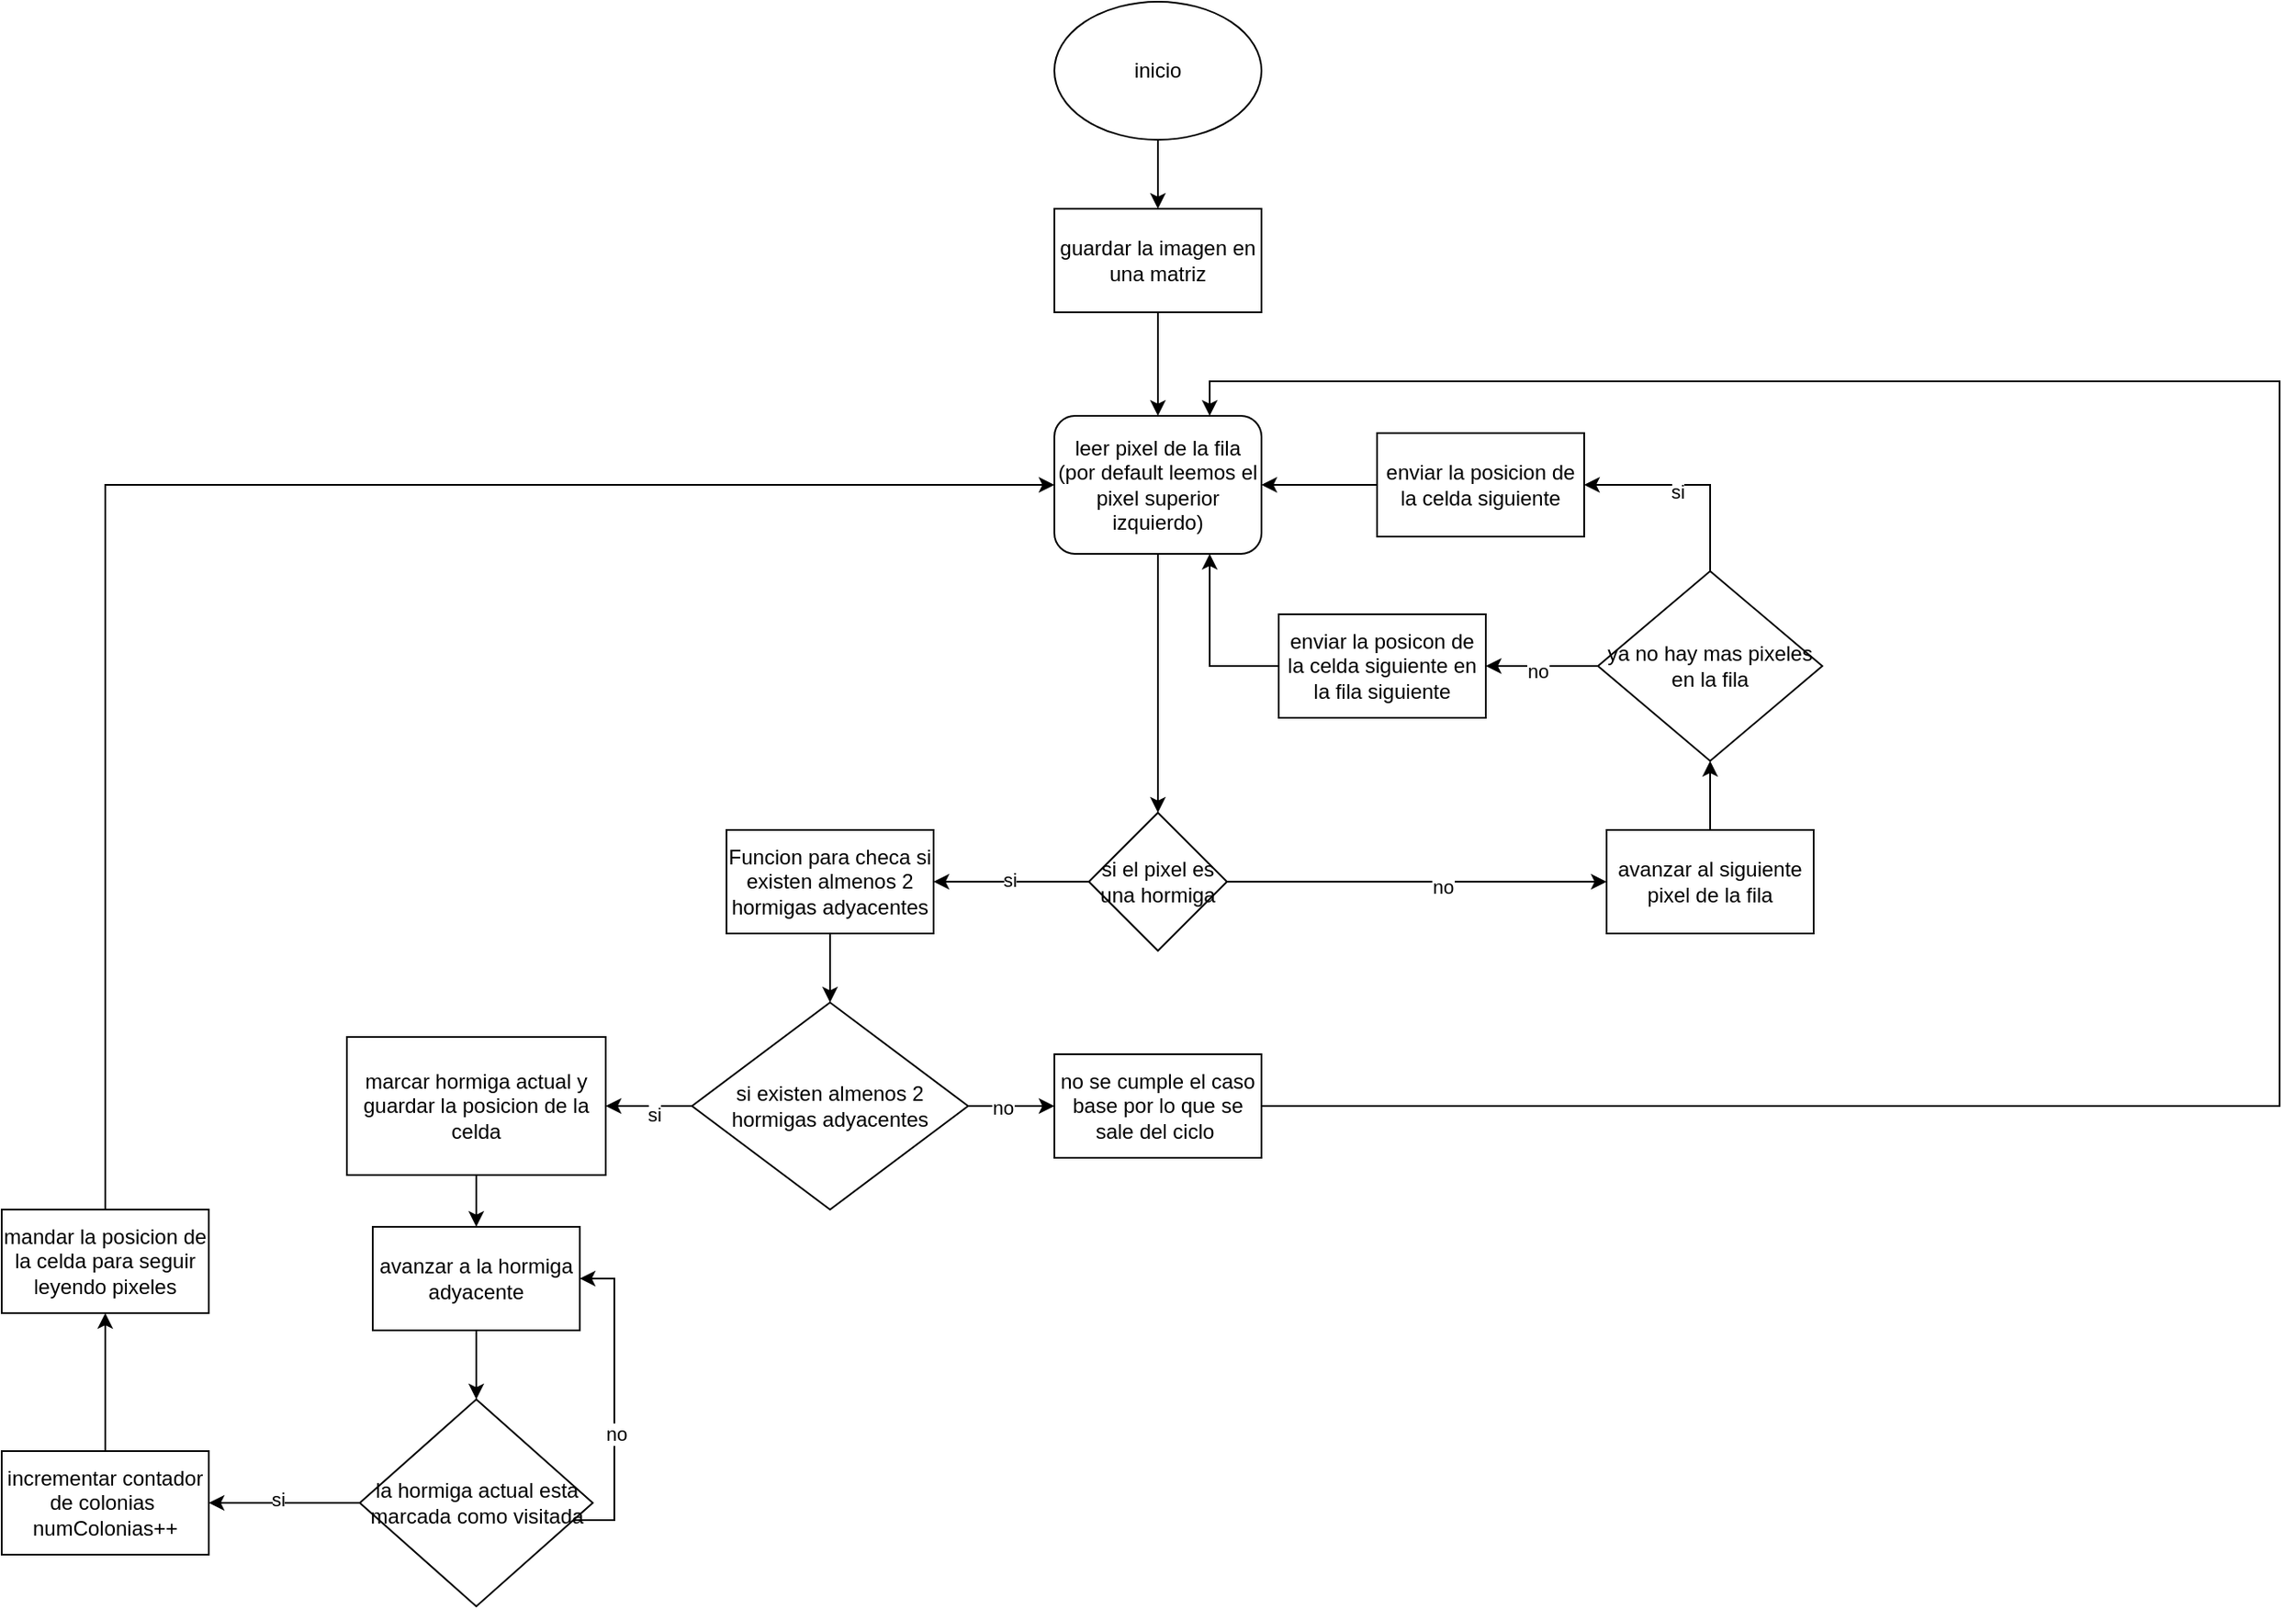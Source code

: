 <mxfile version="24.2.5" type="device">
  <diagram name="Página-1" id="k8SRbvuuJtDTX7YpUjY6">
    <mxGraphModel dx="1985" dy="1666" grid="1" gridSize="10" guides="1" tooltips="1" connect="1" arrows="1" fold="1" page="1" pageScale="1" pageWidth="827" pageHeight="1169" math="0" shadow="0">
      <root>
        <mxCell id="0" />
        <mxCell id="1" parent="0" />
        <mxCell id="7mQIVS82M3w3h_FPMuD1-3" value="" style="edgeStyle=orthogonalEdgeStyle;rounded=0;orthogonalLoop=1;jettySize=auto;html=1;" edge="1" parent="1" source="7mQIVS82M3w3h_FPMuD1-1" target="7mQIVS82M3w3h_FPMuD1-2">
          <mxGeometry relative="1" as="geometry" />
        </mxCell>
        <mxCell id="7mQIVS82M3w3h_FPMuD1-1" value="inicio" style="ellipse;whiteSpace=wrap;html=1;" vertex="1" parent="1">
          <mxGeometry x="520" y="-50" width="120" height="80" as="geometry" />
        </mxCell>
        <mxCell id="7mQIVS82M3w3h_FPMuD1-5" value="" style="edgeStyle=orthogonalEdgeStyle;rounded=0;orthogonalLoop=1;jettySize=auto;html=1;entryX=0.5;entryY=0;entryDx=0;entryDy=0;" edge="1" parent="1" source="7mQIVS82M3w3h_FPMuD1-2" target="7mQIVS82M3w3h_FPMuD1-42">
          <mxGeometry relative="1" as="geometry">
            <mxPoint x="580" y="100" as="targetPoint" />
          </mxGeometry>
        </mxCell>
        <mxCell id="7mQIVS82M3w3h_FPMuD1-2" value="guardar la imagen en una matriz" style="whiteSpace=wrap;html=1;" vertex="1" parent="1">
          <mxGeometry x="520" y="70" width="120" height="60" as="geometry" />
        </mxCell>
        <mxCell id="7mQIVS82M3w3h_FPMuD1-11" value="" style="edgeStyle=orthogonalEdgeStyle;rounded=0;orthogonalLoop=1;jettySize=auto;html=1;" edge="1" parent="1" source="7mQIVS82M3w3h_FPMuD1-8" target="7mQIVS82M3w3h_FPMuD1-10">
          <mxGeometry relative="1" as="geometry" />
        </mxCell>
        <mxCell id="7mQIVS82M3w3h_FPMuD1-12" value="si" style="edgeLabel;html=1;align=center;verticalAlign=middle;resizable=0;points=[];" vertex="1" connectable="0" parent="7mQIVS82M3w3h_FPMuD1-11">
          <mxGeometry x="0.033" y="-1" relative="1" as="geometry">
            <mxPoint as="offset" />
          </mxGeometry>
        </mxCell>
        <mxCell id="7mQIVS82M3w3h_FPMuD1-14" value="" style="edgeStyle=orthogonalEdgeStyle;rounded=0;orthogonalLoop=1;jettySize=auto;html=1;" edge="1" parent="1" source="7mQIVS82M3w3h_FPMuD1-8" target="7mQIVS82M3w3h_FPMuD1-13">
          <mxGeometry relative="1" as="geometry" />
        </mxCell>
        <mxCell id="7mQIVS82M3w3h_FPMuD1-54" value="no" style="edgeLabel;html=1;align=center;verticalAlign=middle;resizable=0;points=[];" vertex="1" connectable="0" parent="7mQIVS82M3w3h_FPMuD1-14">
          <mxGeometry x="0.137" y="-3" relative="1" as="geometry">
            <mxPoint as="offset" />
          </mxGeometry>
        </mxCell>
        <mxCell id="7mQIVS82M3w3h_FPMuD1-8" value="si el pixel es una hormiga" style="rhombus;whiteSpace=wrap;html=1;" vertex="1" parent="1">
          <mxGeometry x="540" y="420" width="80" height="80" as="geometry" />
        </mxCell>
        <mxCell id="7mQIVS82M3w3h_FPMuD1-17" value="" style="edgeStyle=orthogonalEdgeStyle;rounded=0;orthogonalLoop=1;jettySize=auto;html=1;" edge="1" parent="1" source="7mQIVS82M3w3h_FPMuD1-10" target="7mQIVS82M3w3h_FPMuD1-16">
          <mxGeometry relative="1" as="geometry" />
        </mxCell>
        <mxCell id="7mQIVS82M3w3h_FPMuD1-10" value="Funcion para checa si existen almenos 2 hormigas adyacentes" style="whiteSpace=wrap;html=1;" vertex="1" parent="1">
          <mxGeometry x="330" y="430" width="120" height="60" as="geometry" />
        </mxCell>
        <mxCell id="7mQIVS82M3w3h_FPMuD1-41" value="" style="edgeStyle=orthogonalEdgeStyle;rounded=0;orthogonalLoop=1;jettySize=auto;html=1;" edge="1" parent="1" source="7mQIVS82M3w3h_FPMuD1-13" target="7mQIVS82M3w3h_FPMuD1-40">
          <mxGeometry relative="1" as="geometry" />
        </mxCell>
        <mxCell id="7mQIVS82M3w3h_FPMuD1-13" value="avanzar al siguiente pixel de la fila" style="whiteSpace=wrap;html=1;" vertex="1" parent="1">
          <mxGeometry x="840" y="430" width="120" height="60" as="geometry" />
        </mxCell>
        <mxCell id="7mQIVS82M3w3h_FPMuD1-19" value="" style="edgeStyle=orthogonalEdgeStyle;rounded=0;orthogonalLoop=1;jettySize=auto;html=1;" edge="1" parent="1" source="7mQIVS82M3w3h_FPMuD1-16" target="7mQIVS82M3w3h_FPMuD1-18">
          <mxGeometry relative="1" as="geometry" />
        </mxCell>
        <mxCell id="7mQIVS82M3w3h_FPMuD1-20" value="si" style="edgeLabel;html=1;align=center;verticalAlign=middle;resizable=0;points=[];" vertex="1" connectable="0" parent="7mQIVS82M3w3h_FPMuD1-19">
          <mxGeometry x="-0.12" y="5" relative="1" as="geometry">
            <mxPoint as="offset" />
          </mxGeometry>
        </mxCell>
        <mxCell id="7mQIVS82M3w3h_FPMuD1-22" value="" style="edgeStyle=orthogonalEdgeStyle;rounded=0;orthogonalLoop=1;jettySize=auto;html=1;" edge="1" parent="1" source="7mQIVS82M3w3h_FPMuD1-16" target="7mQIVS82M3w3h_FPMuD1-21">
          <mxGeometry relative="1" as="geometry" />
        </mxCell>
        <mxCell id="7mQIVS82M3w3h_FPMuD1-25" value="no" style="edgeLabel;html=1;align=center;verticalAlign=middle;resizable=0;points=[];" vertex="1" connectable="0" parent="7mQIVS82M3w3h_FPMuD1-22">
          <mxGeometry x="-0.213" y="-1" relative="1" as="geometry">
            <mxPoint as="offset" />
          </mxGeometry>
        </mxCell>
        <mxCell id="7mQIVS82M3w3h_FPMuD1-16" value="si existen almenos 2 hormigas adyacentes" style="rhombus;whiteSpace=wrap;html=1;" vertex="1" parent="1">
          <mxGeometry x="310" y="530" width="160" height="120" as="geometry" />
        </mxCell>
        <mxCell id="7mQIVS82M3w3h_FPMuD1-37" value="" style="edgeStyle=orthogonalEdgeStyle;rounded=0;orthogonalLoop=1;jettySize=auto;html=1;" edge="1" parent="1" source="7mQIVS82M3w3h_FPMuD1-18" target="7mQIVS82M3w3h_FPMuD1-36">
          <mxGeometry relative="1" as="geometry" />
        </mxCell>
        <mxCell id="7mQIVS82M3w3h_FPMuD1-18" value="marcar hormiga actual y guardar la posicion de la celda" style="whiteSpace=wrap;html=1;" vertex="1" parent="1">
          <mxGeometry x="110" y="550" width="150" height="80" as="geometry" />
        </mxCell>
        <mxCell id="7mQIVS82M3w3h_FPMuD1-49" style="edgeStyle=orthogonalEdgeStyle;rounded=0;orthogonalLoop=1;jettySize=auto;html=1;entryX=0.75;entryY=0;entryDx=0;entryDy=0;" edge="1" parent="1" source="7mQIVS82M3w3h_FPMuD1-21" target="7mQIVS82M3w3h_FPMuD1-42">
          <mxGeometry relative="1" as="geometry">
            <Array as="points">
              <mxPoint x="1230" y="590" />
              <mxPoint x="1230" y="170" />
              <mxPoint x="610" y="170" />
            </Array>
          </mxGeometry>
        </mxCell>
        <mxCell id="7mQIVS82M3w3h_FPMuD1-21" value="no se cumple el caso base por lo que se sale del ciclo&amp;nbsp;" style="whiteSpace=wrap;html=1;" vertex="1" parent="1">
          <mxGeometry x="520" y="560" width="120" height="60" as="geometry" />
        </mxCell>
        <mxCell id="7mQIVS82M3w3h_FPMuD1-31" value="" style="edgeStyle=orthogonalEdgeStyle;rounded=0;orthogonalLoop=1;jettySize=auto;html=1;" edge="1" parent="1" source="7mQIVS82M3w3h_FPMuD1-28" target="7mQIVS82M3w3h_FPMuD1-30">
          <mxGeometry relative="1" as="geometry" />
        </mxCell>
        <mxCell id="7mQIVS82M3w3h_FPMuD1-32" value="si" style="edgeLabel;html=1;align=center;verticalAlign=middle;resizable=0;points=[];" vertex="1" connectable="0" parent="7mQIVS82M3w3h_FPMuD1-31">
          <mxGeometry x="0.101" y="-2" relative="1" as="geometry">
            <mxPoint as="offset" />
          </mxGeometry>
        </mxCell>
        <mxCell id="7mQIVS82M3w3h_FPMuD1-34" value="" style="edgeStyle=orthogonalEdgeStyle;rounded=0;orthogonalLoop=1;jettySize=auto;html=1;entryX=1;entryY=0.5;entryDx=0;entryDy=0;" edge="1" parent="1" source="7mQIVS82M3w3h_FPMuD1-28" target="7mQIVS82M3w3h_FPMuD1-36">
          <mxGeometry relative="1" as="geometry">
            <mxPoint x="340" y="830" as="targetPoint" />
            <Array as="points">
              <mxPoint x="265" y="830" />
              <mxPoint x="265" y="690" />
            </Array>
          </mxGeometry>
        </mxCell>
        <mxCell id="7mQIVS82M3w3h_FPMuD1-35" value="no" style="edgeLabel;html=1;align=center;verticalAlign=middle;resizable=0;points=[];" vertex="1" connectable="0" parent="7mQIVS82M3w3h_FPMuD1-34">
          <mxGeometry x="-0.196" y="-1" relative="1" as="geometry">
            <mxPoint as="offset" />
          </mxGeometry>
        </mxCell>
        <mxCell id="7mQIVS82M3w3h_FPMuD1-28" value="la hormiga actual esta marcada como visitada" style="rhombus;whiteSpace=wrap;html=1;" vertex="1" parent="1">
          <mxGeometry x="117.5" y="760" width="135" height="120" as="geometry" />
        </mxCell>
        <mxCell id="7mQIVS82M3w3h_FPMuD1-52" value="" style="edgeStyle=orthogonalEdgeStyle;rounded=0;orthogonalLoop=1;jettySize=auto;html=1;" edge="1" parent="1" source="7mQIVS82M3w3h_FPMuD1-30" target="7mQIVS82M3w3h_FPMuD1-51">
          <mxGeometry relative="1" as="geometry" />
        </mxCell>
        <mxCell id="7mQIVS82M3w3h_FPMuD1-30" value="incrementar contador de colonias&amp;nbsp;&lt;br&gt;numColonias++" style="whiteSpace=wrap;html=1;" vertex="1" parent="1">
          <mxGeometry x="-90" y="790" width="120" height="60" as="geometry" />
        </mxCell>
        <mxCell id="7mQIVS82M3w3h_FPMuD1-38" value="" style="edgeStyle=orthogonalEdgeStyle;rounded=0;orthogonalLoop=1;jettySize=auto;html=1;" edge="1" parent="1" source="7mQIVS82M3w3h_FPMuD1-36" target="7mQIVS82M3w3h_FPMuD1-28">
          <mxGeometry relative="1" as="geometry" />
        </mxCell>
        <mxCell id="7mQIVS82M3w3h_FPMuD1-36" value="avanzar a la hormiga adyacente" style="whiteSpace=wrap;html=1;" vertex="1" parent="1">
          <mxGeometry x="125" y="660" width="120" height="60" as="geometry" />
        </mxCell>
        <mxCell id="7mQIVS82M3w3h_FPMuD1-57" value="" style="edgeStyle=orthogonalEdgeStyle;rounded=0;orthogonalLoop=1;jettySize=auto;html=1;" edge="1" parent="1" source="7mQIVS82M3w3h_FPMuD1-40" target="7mQIVS82M3w3h_FPMuD1-56">
          <mxGeometry relative="1" as="geometry">
            <Array as="points">
              <mxPoint x="900" y="230" />
            </Array>
          </mxGeometry>
        </mxCell>
        <mxCell id="7mQIVS82M3w3h_FPMuD1-58" value="si" style="edgeLabel;html=1;align=center;verticalAlign=middle;resizable=0;points=[];" vertex="1" connectable="0" parent="7mQIVS82M3w3h_FPMuD1-57">
          <mxGeometry x="0.122" y="4" relative="1" as="geometry">
            <mxPoint as="offset" />
          </mxGeometry>
        </mxCell>
        <mxCell id="7mQIVS82M3w3h_FPMuD1-61" value="" style="edgeStyle=orthogonalEdgeStyle;rounded=0;orthogonalLoop=1;jettySize=auto;html=1;" edge="1" parent="1" source="7mQIVS82M3w3h_FPMuD1-40" target="7mQIVS82M3w3h_FPMuD1-60">
          <mxGeometry relative="1" as="geometry" />
        </mxCell>
        <mxCell id="7mQIVS82M3w3h_FPMuD1-64" value="no" style="edgeLabel;html=1;align=center;verticalAlign=middle;resizable=0;points=[];" vertex="1" connectable="0" parent="7mQIVS82M3w3h_FPMuD1-61">
          <mxGeometry x="0.097" y="3" relative="1" as="geometry">
            <mxPoint as="offset" />
          </mxGeometry>
        </mxCell>
        <mxCell id="7mQIVS82M3w3h_FPMuD1-40" value="ya no hay mas pixeles en la fila" style="rhombus;whiteSpace=wrap;html=1;" vertex="1" parent="1">
          <mxGeometry x="835" y="280" width="130" height="110" as="geometry" />
        </mxCell>
        <mxCell id="7mQIVS82M3w3h_FPMuD1-48" style="edgeStyle=orthogonalEdgeStyle;rounded=0;orthogonalLoop=1;jettySize=auto;html=1;entryX=0.5;entryY=0;entryDx=0;entryDy=0;" edge="1" parent="1" source="7mQIVS82M3w3h_FPMuD1-42" target="7mQIVS82M3w3h_FPMuD1-8">
          <mxGeometry relative="1" as="geometry" />
        </mxCell>
        <mxCell id="7mQIVS82M3w3h_FPMuD1-42" value="leer pixel de la fila&lt;div&gt;(por default leemos el pixel superior izquierdo)&lt;/div&gt;" style="rounded=1;whiteSpace=wrap;html=1;" vertex="1" parent="1">
          <mxGeometry x="520" y="190" width="120" height="80" as="geometry" />
        </mxCell>
        <mxCell id="7mQIVS82M3w3h_FPMuD1-53" style="edgeStyle=orthogonalEdgeStyle;rounded=0;orthogonalLoop=1;jettySize=auto;html=1;entryX=0;entryY=0.5;entryDx=0;entryDy=0;" edge="1" parent="1" source="7mQIVS82M3w3h_FPMuD1-51" target="7mQIVS82M3w3h_FPMuD1-42">
          <mxGeometry relative="1" as="geometry">
            <Array as="points">
              <mxPoint x="-30" y="230" />
            </Array>
          </mxGeometry>
        </mxCell>
        <mxCell id="7mQIVS82M3w3h_FPMuD1-51" value="mandar la posicion de la celda para seguir leyendo pixeles" style="whiteSpace=wrap;html=1;" vertex="1" parent="1">
          <mxGeometry x="-90" y="650" width="120" height="60" as="geometry" />
        </mxCell>
        <mxCell id="7mQIVS82M3w3h_FPMuD1-59" value="" style="edgeStyle=orthogonalEdgeStyle;rounded=0;orthogonalLoop=1;jettySize=auto;html=1;" edge="1" parent="1" source="7mQIVS82M3w3h_FPMuD1-56" target="7mQIVS82M3w3h_FPMuD1-42">
          <mxGeometry relative="1" as="geometry" />
        </mxCell>
        <mxCell id="7mQIVS82M3w3h_FPMuD1-56" value="enviar la posicion de la celda siguiente" style="whiteSpace=wrap;html=1;" vertex="1" parent="1">
          <mxGeometry x="707" y="200" width="120" height="60" as="geometry" />
        </mxCell>
        <mxCell id="7mQIVS82M3w3h_FPMuD1-62" style="edgeStyle=orthogonalEdgeStyle;rounded=0;orthogonalLoop=1;jettySize=auto;html=1;entryX=0.75;entryY=1;entryDx=0;entryDy=0;" edge="1" parent="1" source="7mQIVS82M3w3h_FPMuD1-60" target="7mQIVS82M3w3h_FPMuD1-42">
          <mxGeometry relative="1" as="geometry" />
        </mxCell>
        <mxCell id="7mQIVS82M3w3h_FPMuD1-60" value="enviar la posicon de la celda siguiente en la fila siguiente" style="whiteSpace=wrap;html=1;" vertex="1" parent="1">
          <mxGeometry x="650" y="305" width="120" height="60" as="geometry" />
        </mxCell>
      </root>
    </mxGraphModel>
  </diagram>
</mxfile>
